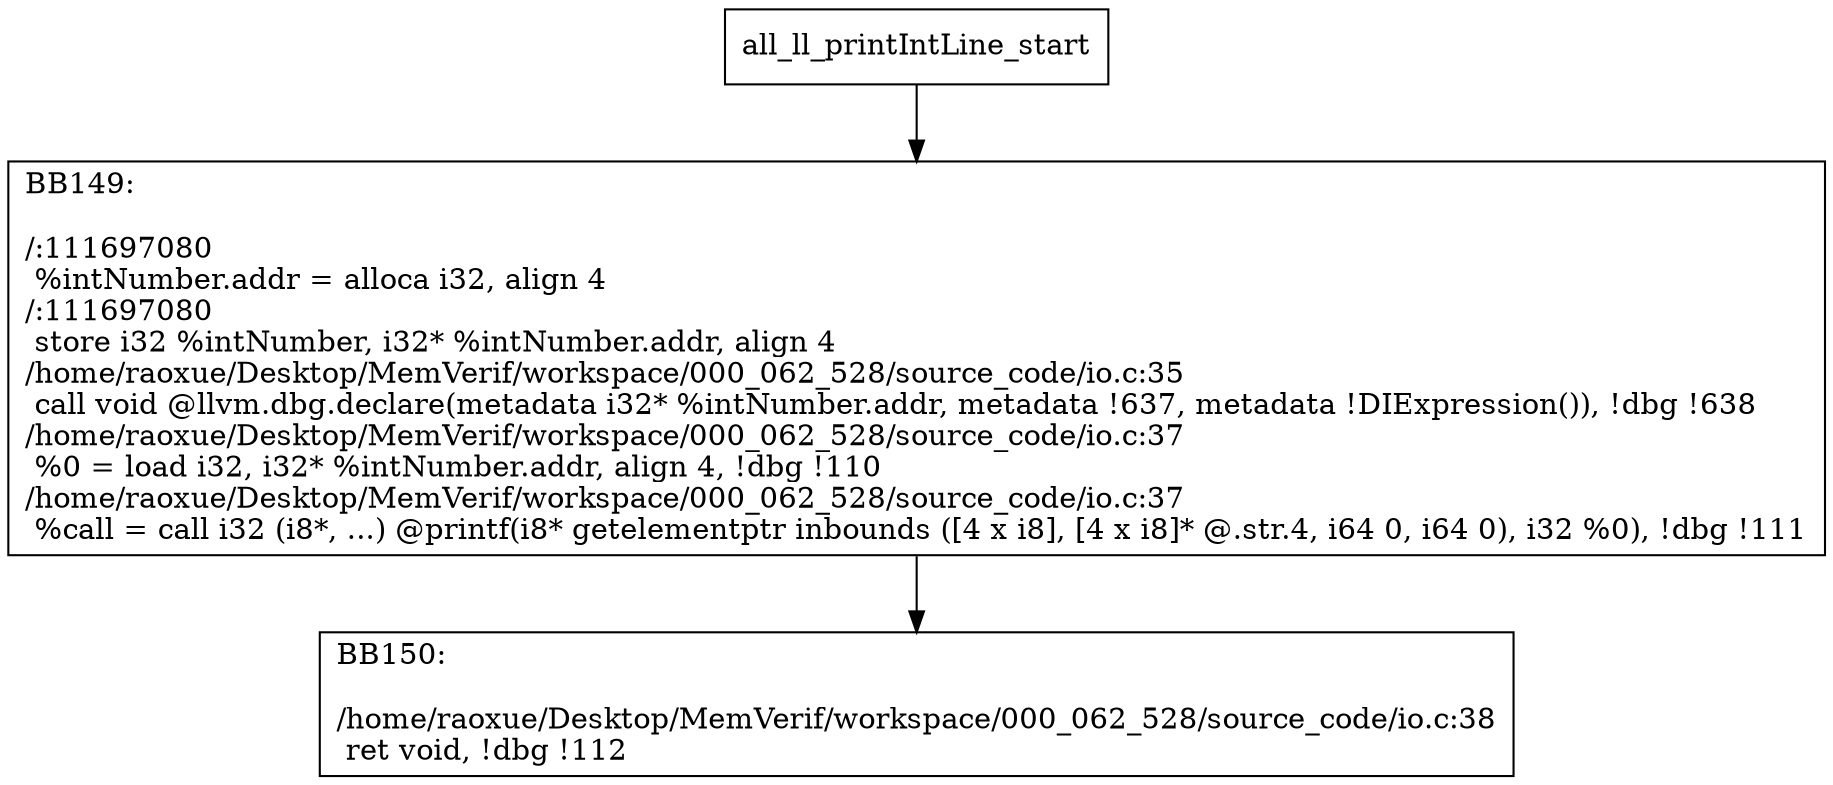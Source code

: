 digraph "CFG for'all_ll_printIntLine' function" {
	BBall_ll_printIntLine_start[shape=record,label="{all_ll_printIntLine_start}"];
	BBall_ll_printIntLine_start-> all_ll_printIntLineBB149;
	all_ll_printIntLineBB149 [shape=record, label="{BB149:\l\l/:111697080\l
  %intNumber.addr = alloca i32, align 4\l
/:111697080\l
  store i32 %intNumber, i32* %intNumber.addr, align 4\l
/home/raoxue/Desktop/MemVerif/workspace/000_062_528/source_code/io.c:35\l
  call void @llvm.dbg.declare(metadata i32* %intNumber.addr, metadata !637, metadata !DIExpression()), !dbg !638\l
/home/raoxue/Desktop/MemVerif/workspace/000_062_528/source_code/io.c:37\l
  %0 = load i32, i32* %intNumber.addr, align 4, !dbg !110\l
/home/raoxue/Desktop/MemVerif/workspace/000_062_528/source_code/io.c:37\l
  %call = call i32 (i8*, ...) @printf(i8* getelementptr inbounds ([4 x i8], [4 x i8]* @.str.4, i64 0, i64 0), i32 %0), !dbg !111\l
}"];
	all_ll_printIntLineBB149-> all_ll_printIntLineBB150;
	all_ll_printIntLineBB150 [shape=record, label="{BB150:\l\l/home/raoxue/Desktop/MemVerif/workspace/000_062_528/source_code/io.c:38\l
  ret void, !dbg !112\l
}"];
}
